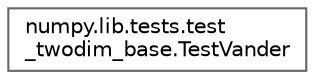 digraph "Graphical Class Hierarchy"
{
 // LATEX_PDF_SIZE
  bgcolor="transparent";
  edge [fontname=Helvetica,fontsize=10,labelfontname=Helvetica,labelfontsize=10];
  node [fontname=Helvetica,fontsize=10,shape=box,height=0.2,width=0.4];
  rankdir="LR";
  Node0 [id="Node000000",label="numpy.lib.tests.test\l_twodim_base.TestVander",height=0.2,width=0.4,color="grey40", fillcolor="white", style="filled",URL="$d6/d3b/classnumpy_1_1lib_1_1tests_1_1test__twodim__base_1_1TestVander.html",tooltip=" "];
}
